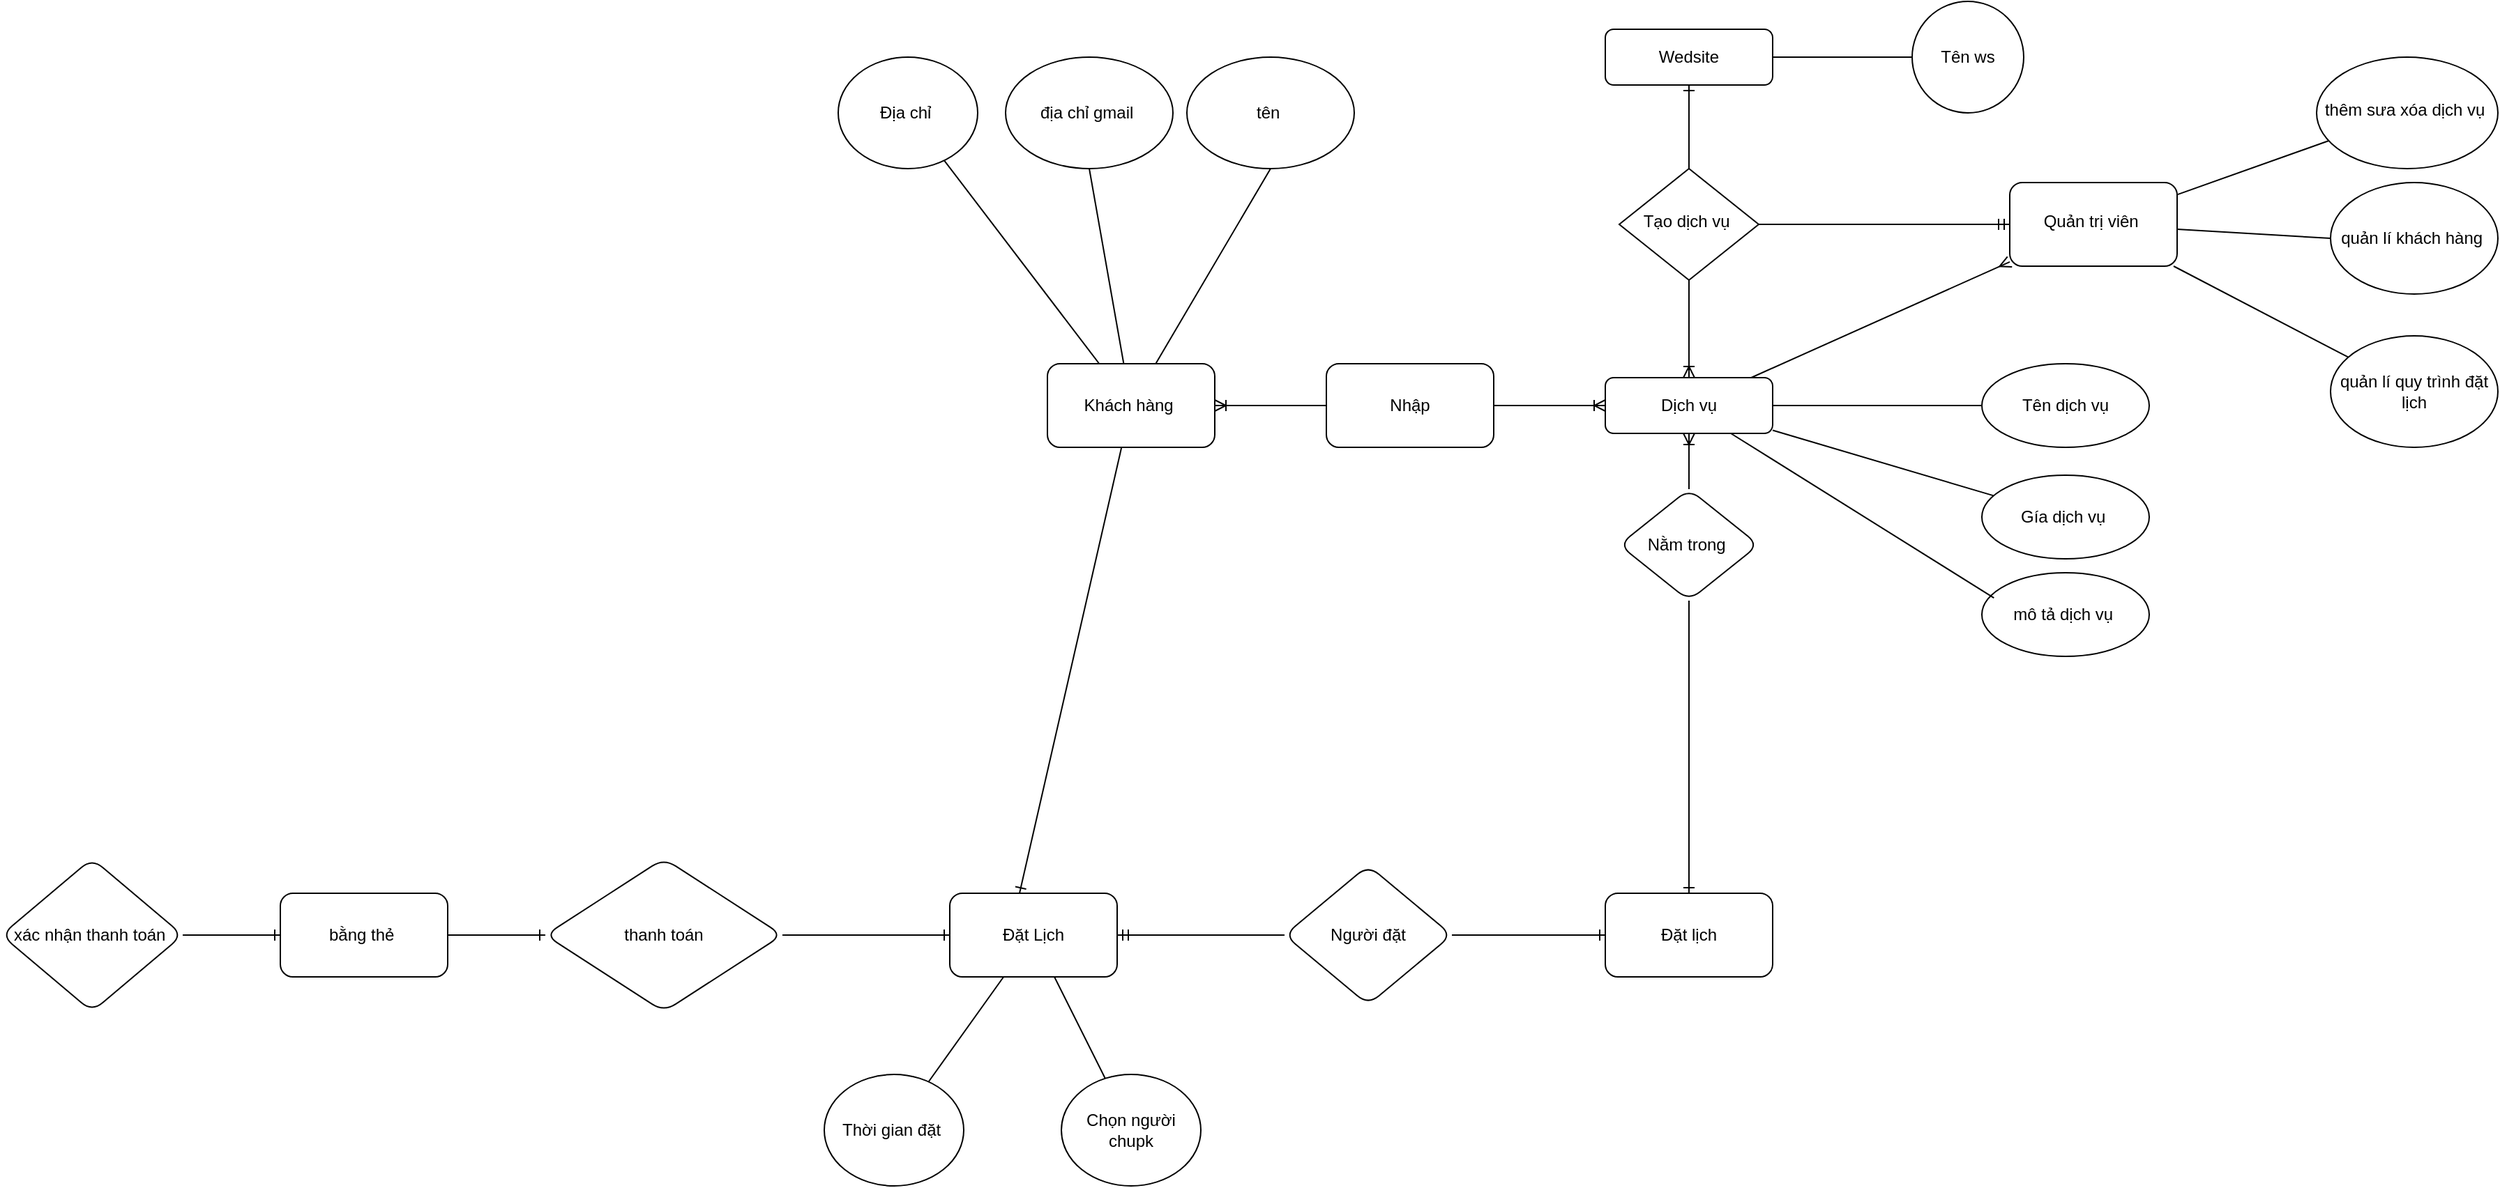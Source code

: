 <mxfile version="22.1.5" type="device">
  <diagram id="C5RBs43oDa-KdzZeNtuy" name="Page-1">
    <mxGraphModel dx="2980" dy="1180" grid="1" gridSize="10" guides="1" tooltips="1" connect="1" arrows="1" fold="1" page="1" pageScale="1" pageWidth="827" pageHeight="1169" math="0" shadow="0">
      <root>
        <mxCell id="WIyWlLk6GJQsqaUBKTNV-0" />
        <mxCell id="WIyWlLk6GJQsqaUBKTNV-1" parent="WIyWlLk6GJQsqaUBKTNV-0" />
        <mxCell id="WIyWlLk6GJQsqaUBKTNV-2" value="" style="rounded=0;html=1;jettySize=auto;orthogonalLoop=1;fontSize=11;endArrow=none;endFill=0;endSize=8;strokeWidth=1;shadow=0;labelBackgroundColor=none;edgeStyle=orthogonalEdgeStyle;startArrow=ERone;startFill=0;" parent="WIyWlLk6GJQsqaUBKTNV-1" source="WIyWlLk6GJQsqaUBKTNV-3" target="WIyWlLk6GJQsqaUBKTNV-6" edge="1">
          <mxGeometry relative="1" as="geometry" />
        </mxCell>
        <mxCell id="eE79UmopL6R1zbVjdiLG-52" value="" style="edgeStyle=orthogonalEdgeStyle;rounded=0;orthogonalLoop=1;jettySize=auto;html=1;endArrow=none;endFill=0;" parent="WIyWlLk6GJQsqaUBKTNV-1" source="WIyWlLk6GJQsqaUBKTNV-3" target="eE79UmopL6R1zbVjdiLG-51" edge="1">
          <mxGeometry relative="1" as="geometry" />
        </mxCell>
        <mxCell id="WIyWlLk6GJQsqaUBKTNV-3" value="Wedsite" style="rounded=1;whiteSpace=wrap;html=1;fontSize=12;glass=0;strokeWidth=1;shadow=0;" parent="WIyWlLk6GJQsqaUBKTNV-1" vertex="1">
          <mxGeometry x="630" y="60" width="120" height="40" as="geometry" />
        </mxCell>
        <mxCell id="eE79UmopL6R1zbVjdiLG-1" value="" style="edgeStyle=orthogonalEdgeStyle;rounded=0;orthogonalLoop=1;jettySize=auto;html=1;endArrow=ERoneToMany;endFill=0;startArrow=none;startFill=0;" parent="WIyWlLk6GJQsqaUBKTNV-1" source="WIyWlLk6GJQsqaUBKTNV-6" target="WIyWlLk6GJQsqaUBKTNV-7" edge="1">
          <mxGeometry relative="1" as="geometry" />
        </mxCell>
        <mxCell id="eE79UmopL6R1zbVjdiLG-54" value="" style="edgeStyle=orthogonalEdgeStyle;rounded=0;orthogonalLoop=1;jettySize=auto;html=1;endArrow=ERmandOne;endFill=0;" parent="WIyWlLk6GJQsqaUBKTNV-1" source="WIyWlLk6GJQsqaUBKTNV-6" target="eE79UmopL6R1zbVjdiLG-53" edge="1">
          <mxGeometry relative="1" as="geometry" />
        </mxCell>
        <mxCell id="WIyWlLk6GJQsqaUBKTNV-6" value="Tạo dịch vụ&amp;nbsp;" style="rhombus;whiteSpace=wrap;html=1;shadow=0;fontFamily=Helvetica;fontSize=12;align=center;strokeWidth=1;spacing=6;spacingTop=-4;" parent="WIyWlLk6GJQsqaUBKTNV-1" vertex="1">
          <mxGeometry x="640" y="160" width="100" height="80" as="geometry" />
        </mxCell>
        <mxCell id="eE79UmopL6R1zbVjdiLG-4" value="" style="rounded=0;orthogonalLoop=1;jettySize=auto;html=1;endArrow=none;endFill=0;" parent="WIyWlLk6GJQsqaUBKTNV-1" source="WIyWlLk6GJQsqaUBKTNV-7" target="eE79UmopL6R1zbVjdiLG-2" edge="1">
          <mxGeometry relative="1" as="geometry" />
        </mxCell>
        <mxCell id="eE79UmopL6R1zbVjdiLG-5" value="" style="rounded=0;orthogonalLoop=1;jettySize=auto;html=1;endArrow=none;endFill=0;" parent="WIyWlLk6GJQsqaUBKTNV-1" source="WIyWlLk6GJQsqaUBKTNV-7" target="eE79UmopL6R1zbVjdiLG-3" edge="1">
          <mxGeometry relative="1" as="geometry" />
        </mxCell>
        <mxCell id="eE79UmopL6R1zbVjdiLG-7" value="" style="edgeStyle=orthogonalEdgeStyle;rounded=0;orthogonalLoop=1;jettySize=auto;html=1;startArrow=ERoneToMany;startFill=0;endArrow=none;endFill=0;" parent="WIyWlLk6GJQsqaUBKTNV-1" source="WIyWlLk6GJQsqaUBKTNV-7" target="eE79UmopL6R1zbVjdiLG-6" edge="1">
          <mxGeometry relative="1" as="geometry" />
        </mxCell>
        <mxCell id="eE79UmopL6R1zbVjdiLG-27" value="" style="edgeStyle=orthogonalEdgeStyle;rounded=0;orthogonalLoop=1;jettySize=auto;html=1;endArrow=none;endFill=0;startArrow=ERoneToMany;startFill=0;" parent="WIyWlLk6GJQsqaUBKTNV-1" source="WIyWlLk6GJQsqaUBKTNV-7" target="eE79UmopL6R1zbVjdiLG-26" edge="1">
          <mxGeometry relative="1" as="geometry" />
        </mxCell>
        <mxCell id="WIyWlLk6GJQsqaUBKTNV-7" value="Dịch vụ" style="rounded=1;whiteSpace=wrap;html=1;fontSize=12;glass=0;strokeWidth=1;shadow=0;" parent="WIyWlLk6GJQsqaUBKTNV-1" vertex="1">
          <mxGeometry x="630" y="310" width="120" height="40" as="geometry" />
        </mxCell>
        <mxCell id="eE79UmopL6R1zbVjdiLG-2" value="Tên dịch vụ" style="ellipse;whiteSpace=wrap;html=1;" parent="WIyWlLk6GJQsqaUBKTNV-1" vertex="1">
          <mxGeometry x="900" y="300" width="120" height="60" as="geometry" />
        </mxCell>
        <mxCell id="eE79UmopL6R1zbVjdiLG-3" value="Gía dịch vụ&amp;nbsp;" style="ellipse;whiteSpace=wrap;html=1;" parent="WIyWlLk6GJQsqaUBKTNV-1" vertex="1">
          <mxGeometry x="900" y="380" width="120" height="60" as="geometry" />
        </mxCell>
        <mxCell id="eE79UmopL6R1zbVjdiLG-9" value="" style="edgeStyle=orthogonalEdgeStyle;rounded=0;orthogonalLoop=1;jettySize=auto;html=1;endArrow=ERone;endFill=0;" parent="WIyWlLk6GJQsqaUBKTNV-1" source="eE79UmopL6R1zbVjdiLG-6" target="eE79UmopL6R1zbVjdiLG-8" edge="1">
          <mxGeometry relative="1" as="geometry" />
        </mxCell>
        <mxCell id="eE79UmopL6R1zbVjdiLG-6" value="Nằm trong&amp;nbsp;" style="rhombus;whiteSpace=wrap;html=1;rounded=1;glass=0;strokeWidth=1;shadow=0;" parent="WIyWlLk6GJQsqaUBKTNV-1" vertex="1">
          <mxGeometry x="640" y="390" width="100" height="80" as="geometry" />
        </mxCell>
        <mxCell id="eE79UmopL6R1zbVjdiLG-11" value="" style="edgeStyle=orthogonalEdgeStyle;rounded=0;orthogonalLoop=1;jettySize=auto;html=1;endArrow=none;endFill=0;startArrow=ERone;startFill=0;" parent="WIyWlLk6GJQsqaUBKTNV-1" source="eE79UmopL6R1zbVjdiLG-8" target="eE79UmopL6R1zbVjdiLG-10" edge="1">
          <mxGeometry relative="1" as="geometry" />
        </mxCell>
        <mxCell id="eE79UmopL6R1zbVjdiLG-8" value="Đặt lịch" style="whiteSpace=wrap;html=1;rounded=1;glass=0;strokeWidth=1;shadow=0;" parent="WIyWlLk6GJQsqaUBKTNV-1" vertex="1">
          <mxGeometry x="630" y="680" width="120" height="60" as="geometry" />
        </mxCell>
        <mxCell id="eE79UmopL6R1zbVjdiLG-14" value="" style="edgeStyle=orthogonalEdgeStyle;rounded=0;orthogonalLoop=1;jettySize=auto;html=1;endArrow=ERmandOne;endFill=0;" parent="WIyWlLk6GJQsqaUBKTNV-1" source="eE79UmopL6R1zbVjdiLG-10" target="eE79UmopL6R1zbVjdiLG-13" edge="1">
          <mxGeometry relative="1" as="geometry" />
        </mxCell>
        <mxCell id="eE79UmopL6R1zbVjdiLG-10" value="Người đặt" style="rhombus;whiteSpace=wrap;html=1;rounded=1;glass=0;strokeWidth=1;shadow=0;" parent="WIyWlLk6GJQsqaUBKTNV-1" vertex="1">
          <mxGeometry x="400" y="660" width="120" height="100" as="geometry" />
        </mxCell>
        <mxCell id="eE79UmopL6R1zbVjdiLG-21" value="" style="rounded=0;orthogonalLoop=1;jettySize=auto;html=1;endArrow=none;endFill=0;" parent="WIyWlLk6GJQsqaUBKTNV-1" source="eE79UmopL6R1zbVjdiLG-13" target="eE79UmopL6R1zbVjdiLG-20" edge="1">
          <mxGeometry relative="1" as="geometry" />
        </mxCell>
        <mxCell id="eE79UmopL6R1zbVjdiLG-25" value="" style="rounded=0;orthogonalLoop=1;jettySize=auto;html=1;endArrow=none;endFill=0;" parent="WIyWlLk6GJQsqaUBKTNV-1" source="eE79UmopL6R1zbVjdiLG-13" target="eE79UmopL6R1zbVjdiLG-22" edge="1">
          <mxGeometry relative="1" as="geometry" />
        </mxCell>
        <mxCell id="eE79UmopL6R1zbVjdiLG-49" style="rounded=0;orthogonalLoop=1;jettySize=auto;html=1;entryX=1;entryY=0.5;entryDx=0;entryDy=0;endArrow=none;endFill=0;startArrow=ERone;startFill=0;" parent="WIyWlLk6GJQsqaUBKTNV-1" source="eE79UmopL6R1zbVjdiLG-13" target="eE79UmopL6R1zbVjdiLG-37" edge="1">
          <mxGeometry relative="1" as="geometry" />
        </mxCell>
        <mxCell id="eE79UmopL6R1zbVjdiLG-13" value="Đặt Lịch" style="rounded=1;whiteSpace=wrap;html=1;glass=0;strokeWidth=1;shadow=0;" parent="WIyWlLk6GJQsqaUBKTNV-1" vertex="1">
          <mxGeometry x="160" y="680" width="120" height="60" as="geometry" />
        </mxCell>
        <mxCell id="eE79UmopL6R1zbVjdiLG-20" value="Thời gian đặt&amp;nbsp;" style="ellipse;whiteSpace=wrap;html=1;rounded=1;glass=0;strokeWidth=1;shadow=0;" parent="WIyWlLk6GJQsqaUBKTNV-1" vertex="1">
          <mxGeometry x="70" y="810" width="100" height="80" as="geometry" />
        </mxCell>
        <mxCell id="eE79UmopL6R1zbVjdiLG-22" value="Chọn người chupk" style="ellipse;whiteSpace=wrap;html=1;rounded=1;glass=0;strokeWidth=1;shadow=0;" parent="WIyWlLk6GJQsqaUBKTNV-1" vertex="1">
          <mxGeometry x="240" y="810" width="100" height="80" as="geometry" />
        </mxCell>
        <mxCell id="eE79UmopL6R1zbVjdiLG-29" value="" style="edgeStyle=orthogonalEdgeStyle;rounded=0;orthogonalLoop=1;jettySize=auto;html=1;endArrow=ERoneToMany;endFill=0;" parent="WIyWlLk6GJQsqaUBKTNV-1" source="eE79UmopL6R1zbVjdiLG-26" target="eE79UmopL6R1zbVjdiLG-28" edge="1">
          <mxGeometry relative="1" as="geometry" />
        </mxCell>
        <mxCell id="eE79UmopL6R1zbVjdiLG-26" value="Nhập" style="rounded=1;whiteSpace=wrap;html=1;glass=0;strokeWidth=1;shadow=0;" parent="WIyWlLk6GJQsqaUBKTNV-1" vertex="1">
          <mxGeometry x="430" y="300" width="120" height="60" as="geometry" />
        </mxCell>
        <mxCell id="eE79UmopL6R1zbVjdiLG-31" value="" style="rounded=0;orthogonalLoop=1;jettySize=auto;html=1;endArrow=none;endFill=0;" parent="WIyWlLk6GJQsqaUBKTNV-1" source="eE79UmopL6R1zbVjdiLG-28" target="eE79UmopL6R1zbVjdiLG-30" edge="1">
          <mxGeometry relative="1" as="geometry" />
        </mxCell>
        <mxCell id="eE79UmopL6R1zbVjdiLG-34" style="rounded=0;orthogonalLoop=1;jettySize=auto;html=1;entryX=0.5;entryY=1;entryDx=0;entryDy=0;endArrow=none;endFill=0;" parent="WIyWlLk6GJQsqaUBKTNV-1" source="eE79UmopL6R1zbVjdiLG-28" target="eE79UmopL6R1zbVjdiLG-33" edge="1">
          <mxGeometry relative="1" as="geometry" />
        </mxCell>
        <mxCell id="eE79UmopL6R1zbVjdiLG-46" style="rounded=0;orthogonalLoop=1;jettySize=auto;html=1;endArrow=ERone;endFill=0;" parent="WIyWlLk6GJQsqaUBKTNV-1" source="eE79UmopL6R1zbVjdiLG-28" edge="1">
          <mxGeometry relative="1" as="geometry">
            <mxPoint x="279.997" y="370" as="sourcePoint" />
            <mxPoint x="209.997" y="680" as="targetPoint" />
          </mxGeometry>
        </mxCell>
        <mxCell id="eE79UmopL6R1zbVjdiLG-28" value="Khách hàng&amp;nbsp;" style="rounded=1;whiteSpace=wrap;html=1;glass=0;strokeWidth=1;shadow=0;" parent="WIyWlLk6GJQsqaUBKTNV-1" vertex="1">
          <mxGeometry x="230" y="300" width="120" height="60" as="geometry" />
        </mxCell>
        <mxCell id="eE79UmopL6R1zbVjdiLG-30" value="Địa chỉ&amp;nbsp;" style="ellipse;whiteSpace=wrap;html=1;rounded=1;glass=0;strokeWidth=1;shadow=0;" parent="WIyWlLk6GJQsqaUBKTNV-1" vertex="1">
          <mxGeometry x="80" y="80" width="100" height="80" as="geometry" />
        </mxCell>
        <mxCell id="eE79UmopL6R1zbVjdiLG-33" value="địa chỉ gmail&amp;nbsp;" style="ellipse;whiteSpace=wrap;html=1;" parent="WIyWlLk6GJQsqaUBKTNV-1" vertex="1">
          <mxGeometry x="200" y="80" width="120" height="80" as="geometry" />
        </mxCell>
        <mxCell id="eE79UmopL6R1zbVjdiLG-36" style="rounded=0;orthogonalLoop=1;jettySize=auto;html=1;exitX=0.5;exitY=1;exitDx=0;exitDy=0;endArrow=none;endFill=0;" parent="WIyWlLk6GJQsqaUBKTNV-1" source="eE79UmopL6R1zbVjdiLG-35" target="eE79UmopL6R1zbVjdiLG-28" edge="1">
          <mxGeometry relative="1" as="geometry" />
        </mxCell>
        <mxCell id="eE79UmopL6R1zbVjdiLG-35" value="tên&amp;nbsp;" style="ellipse;whiteSpace=wrap;html=1;" parent="WIyWlLk6GJQsqaUBKTNV-1" vertex="1">
          <mxGeometry x="330" y="80" width="120" height="80" as="geometry" />
        </mxCell>
        <mxCell id="eE79UmopL6R1zbVjdiLG-41" value="" style="rounded=0;orthogonalLoop=1;jettySize=auto;html=1;endArrow=none;endFill=0;startArrow=ERone;startFill=0;" parent="WIyWlLk6GJQsqaUBKTNV-1" source="eE79UmopL6R1zbVjdiLG-37" target="eE79UmopL6R1zbVjdiLG-40" edge="1">
          <mxGeometry relative="1" as="geometry" />
        </mxCell>
        <mxCell id="eE79UmopL6R1zbVjdiLG-37" value="thanh toán" style="rhombus;whiteSpace=wrap;html=1;rounded=1;glass=0;strokeWidth=1;shadow=0;" parent="WIyWlLk6GJQsqaUBKTNV-1" vertex="1">
          <mxGeometry x="-130" y="655" width="170" height="110" as="geometry" />
        </mxCell>
        <mxCell id="eE79UmopL6R1zbVjdiLG-43" value="" style="rounded=0;orthogonalLoop=1;jettySize=auto;html=1;endArrow=none;endFill=0;startArrow=ERone;startFill=0;" parent="WIyWlLk6GJQsqaUBKTNV-1" source="eE79UmopL6R1zbVjdiLG-40" target="eE79UmopL6R1zbVjdiLG-42" edge="1">
          <mxGeometry relative="1" as="geometry" />
        </mxCell>
        <mxCell id="eE79UmopL6R1zbVjdiLG-40" value="bằng thẻ&amp;nbsp;" style="whiteSpace=wrap;html=1;rounded=1;glass=0;strokeWidth=1;shadow=0;" parent="WIyWlLk6GJQsqaUBKTNV-1" vertex="1">
          <mxGeometry x="-320" y="680" width="120" height="60" as="geometry" />
        </mxCell>
        <mxCell id="eE79UmopL6R1zbVjdiLG-42" value="xác nhận thanh toán&amp;nbsp;" style="rhombus;whiteSpace=wrap;html=1;rounded=1;glass=0;strokeWidth=1;shadow=0;" parent="WIyWlLk6GJQsqaUBKTNV-1" vertex="1">
          <mxGeometry x="-520" y="655" width="130" height="110" as="geometry" />
        </mxCell>
        <mxCell id="eE79UmopL6R1zbVjdiLG-51" value="Tên ws" style="ellipse;whiteSpace=wrap;html=1;rounded=1;glass=0;strokeWidth=1;shadow=0;" parent="WIyWlLk6GJQsqaUBKTNV-1" vertex="1">
          <mxGeometry x="850" y="40" width="80" height="80" as="geometry" />
        </mxCell>
        <mxCell id="eE79UmopL6R1zbVjdiLG-56" value="" style="rounded=0;orthogonalLoop=1;jettySize=auto;html=1;endArrow=none;endFill=0;" parent="WIyWlLk6GJQsqaUBKTNV-1" source="eE79UmopL6R1zbVjdiLG-53" target="eE79UmopL6R1zbVjdiLG-55" edge="1">
          <mxGeometry relative="1" as="geometry" />
        </mxCell>
        <mxCell id="eE79UmopL6R1zbVjdiLG-58" style="rounded=0;orthogonalLoop=1;jettySize=auto;html=1;entryX=0;entryY=0.5;entryDx=0;entryDy=0;endArrow=none;endFill=0;" parent="WIyWlLk6GJQsqaUBKTNV-1" source="eE79UmopL6R1zbVjdiLG-53" target="eE79UmopL6R1zbVjdiLG-57" edge="1">
          <mxGeometry relative="1" as="geometry" />
        </mxCell>
        <mxCell id="eE79UmopL6R1zbVjdiLG-60" style="rounded=0;orthogonalLoop=1;jettySize=auto;html=1;endArrow=none;endFill=0;" parent="WIyWlLk6GJQsqaUBKTNV-1" source="eE79UmopL6R1zbVjdiLG-53" target="eE79UmopL6R1zbVjdiLG-59" edge="1">
          <mxGeometry relative="1" as="geometry" />
        </mxCell>
        <mxCell id="eE79UmopL6R1zbVjdiLG-61" style="rounded=0;orthogonalLoop=1;jettySize=auto;html=1;endArrow=none;endFill=0;startArrow=ERmany;startFill=0;" parent="WIyWlLk6GJQsqaUBKTNV-1" source="eE79UmopL6R1zbVjdiLG-53" target="WIyWlLk6GJQsqaUBKTNV-7" edge="1">
          <mxGeometry relative="1" as="geometry" />
        </mxCell>
        <mxCell id="eE79UmopL6R1zbVjdiLG-53" value="Quản trị viên&amp;nbsp;" style="rounded=1;whiteSpace=wrap;html=1;shadow=0;strokeWidth=1;spacing=6;spacingTop=-4;" parent="WIyWlLk6GJQsqaUBKTNV-1" vertex="1">
          <mxGeometry x="920" y="170" width="120" height="60" as="geometry" />
        </mxCell>
        <mxCell id="eE79UmopL6R1zbVjdiLG-55" value="thêm sưa xóa dịch vụ&amp;nbsp;" style="ellipse;whiteSpace=wrap;html=1;rounded=1;shadow=0;strokeWidth=1;spacing=6;spacingTop=-4;" parent="WIyWlLk6GJQsqaUBKTNV-1" vertex="1">
          <mxGeometry x="1140" y="80" width="130" height="80" as="geometry" />
        </mxCell>
        <mxCell id="eE79UmopL6R1zbVjdiLG-57" value="quản lí khách hàng&amp;nbsp;" style="ellipse;whiteSpace=wrap;html=1;" parent="WIyWlLk6GJQsqaUBKTNV-1" vertex="1">
          <mxGeometry x="1150" y="170" width="120" height="80" as="geometry" />
        </mxCell>
        <mxCell id="eE79UmopL6R1zbVjdiLG-59" value="quản lí quy trình đặt lịch" style="ellipse;whiteSpace=wrap;html=1;" parent="WIyWlLk6GJQsqaUBKTNV-1" vertex="1">
          <mxGeometry x="1150" y="280" width="120" height="80" as="geometry" />
        </mxCell>
        <mxCell id="eE79UmopL6R1zbVjdiLG-62" value="mô tả dịch vụ&amp;nbsp;" style="ellipse;whiteSpace=wrap;html=1;" parent="WIyWlLk6GJQsqaUBKTNV-1" vertex="1">
          <mxGeometry x="900" y="450" width="120" height="60" as="geometry" />
        </mxCell>
        <mxCell id="eE79UmopL6R1zbVjdiLG-63" style="rounded=0;orthogonalLoop=1;jettySize=auto;html=1;exitX=0.75;exitY=1;exitDx=0;exitDy=0;entryX=0.072;entryY=0.301;entryDx=0;entryDy=0;entryPerimeter=0;endArrow=none;endFill=0;" parent="WIyWlLk6GJQsqaUBKTNV-1" source="WIyWlLk6GJQsqaUBKTNV-7" target="eE79UmopL6R1zbVjdiLG-62" edge="1">
          <mxGeometry relative="1" as="geometry" />
        </mxCell>
      </root>
    </mxGraphModel>
  </diagram>
</mxfile>
